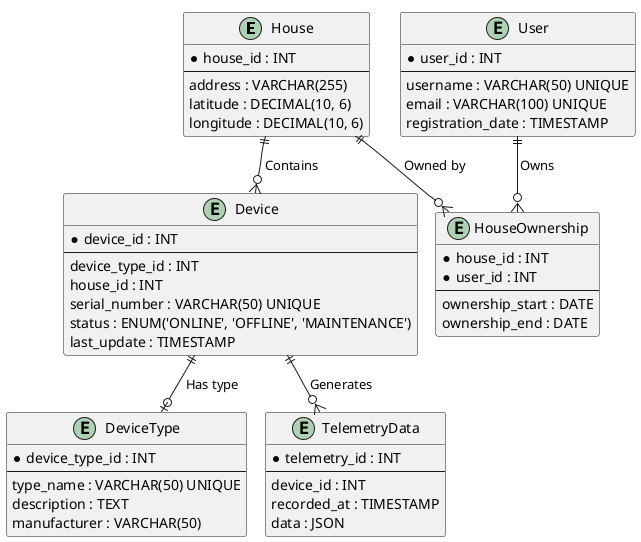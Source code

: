 @startuml
!pragma layout smetana

entity House {
  * house_id : INT
  --
  address : VARCHAR(255)
  latitude : DECIMAL(10, 6)
  longitude : DECIMAL(10, 6)
}

entity User {
  * user_id : INT
  --
  username : VARCHAR(50) UNIQUE
  email : VARCHAR(100) UNIQUE
  registration_date : TIMESTAMP
}

entity HouseOwnership {
  * house_id : INT
  * user_id : INT
  --
  ownership_start : DATE
  ownership_end : DATE
}

entity Device {
  * device_id : INT
  --
  device_type_id : INT
  house_id : INT
  serial_number : VARCHAR(50) UNIQUE
  status : ENUM('ONLINE', 'OFFLINE', 'MAINTENANCE')
  last_update : TIMESTAMP
}

entity DeviceType {
  * device_type_id : INT
  --
  type_name : VARCHAR(50) UNIQUE
  description : TEXT
  manufacturer : VARCHAR(50)
}

entity TelemetryData {
  * telemetry_id : INT
  --
  device_id : INT
  recorded_at : TIMESTAMP
  data : JSON
}

House ||--o{ HouseOwnership : "Owned by"
User ||--o{ HouseOwnership : "Owns"

House ||--o{ Device : "Contains"
Device ||--o{ TelemetryData : "Generates"
Device ||--o| DeviceType : "Has type"
@enduml
